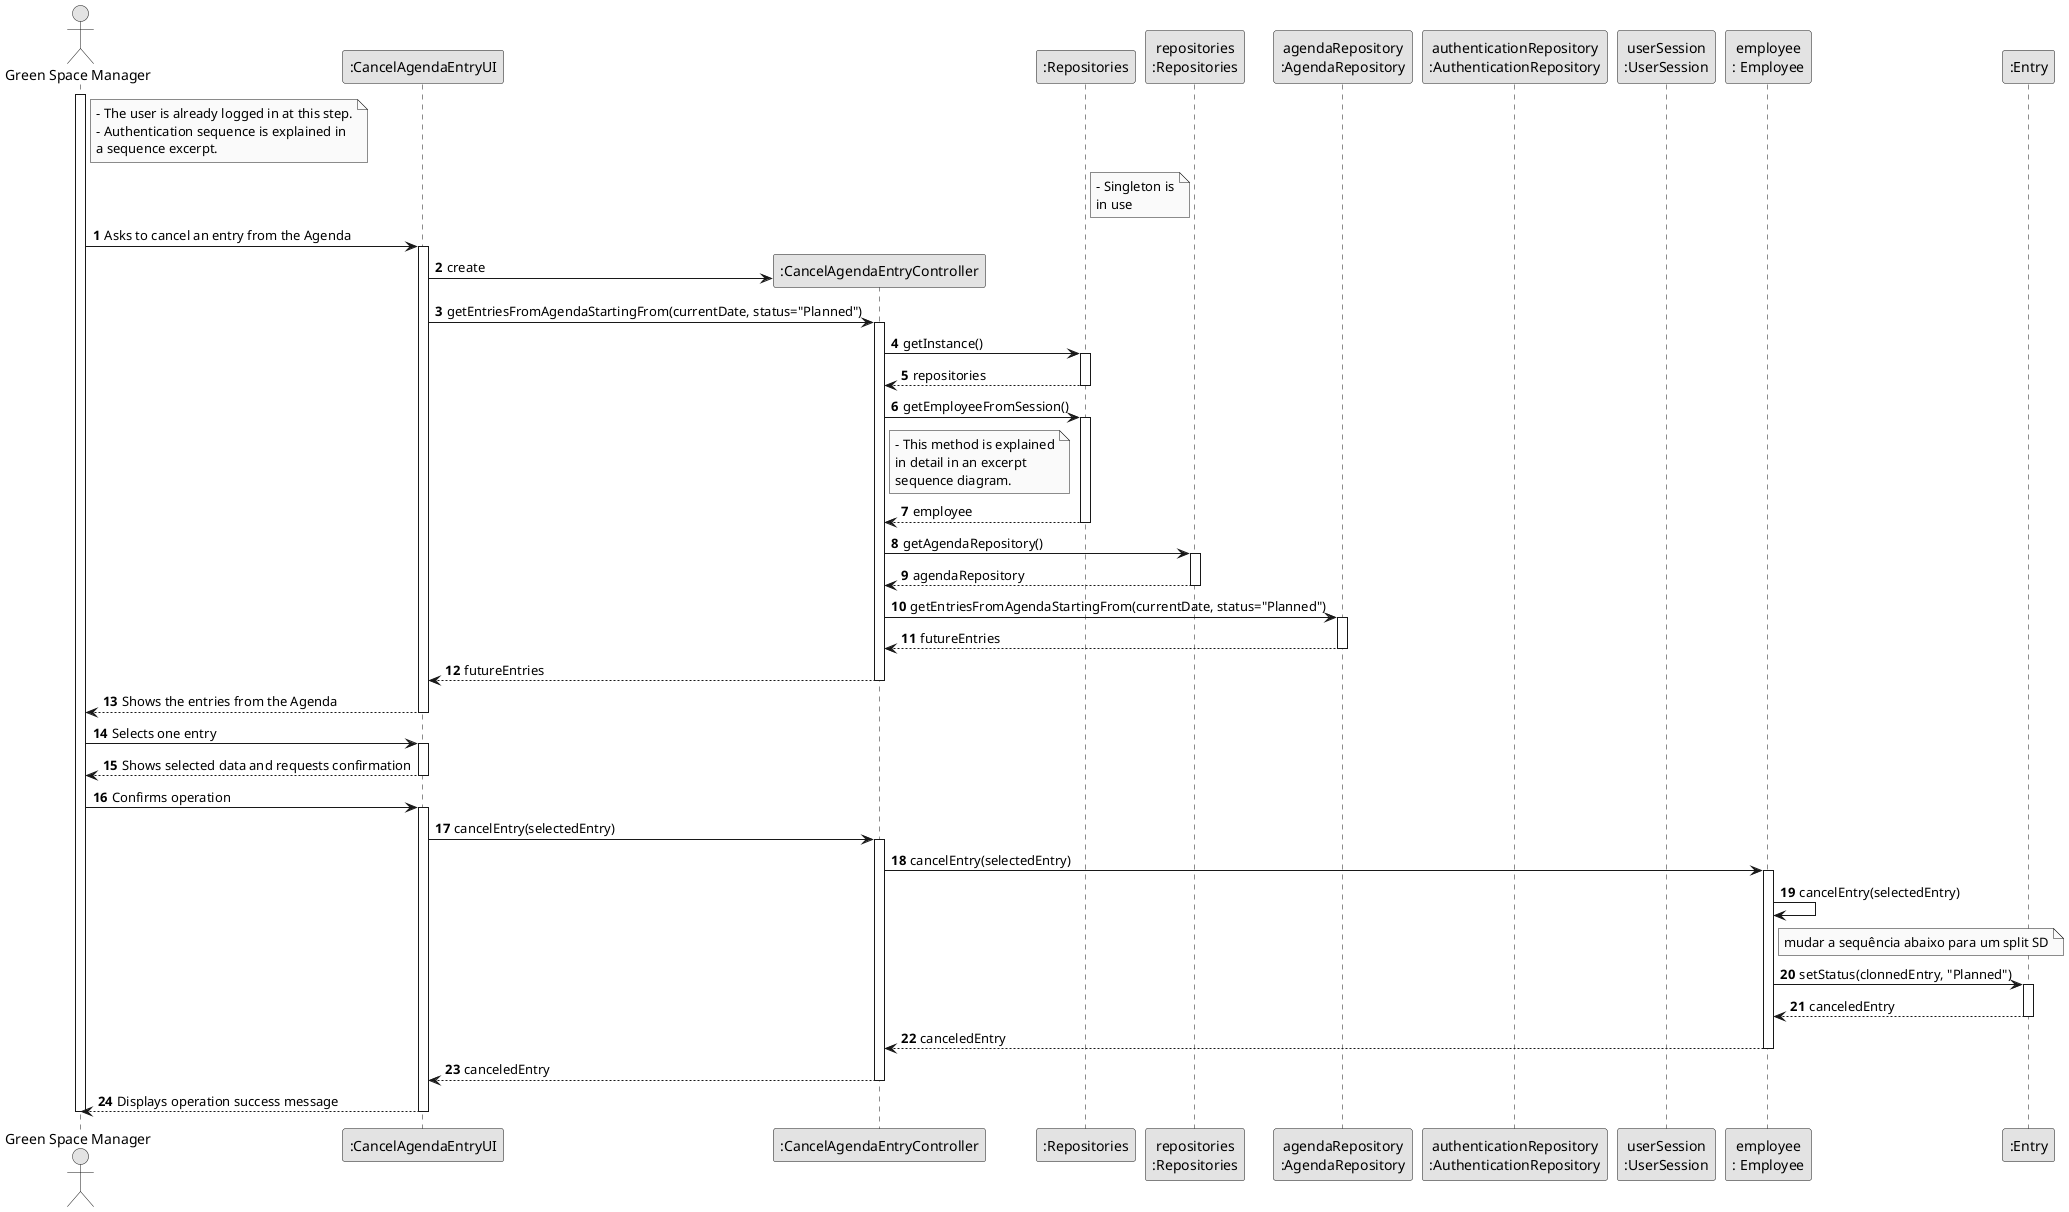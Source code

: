 @startuml
skinparam monochrome true
skinparam packageStyle rectangle
skinparam shadowing false

autonumber

'hide footbox
actor "Green Space Manager" as GSM
participant ":CancelAgendaEntryUI" as UI
participant ":CancelAgendaEntryController" as controller
participant ":Repositories" as singleton
participant "repositories\n:Repositories" as rep
participant "agendaRepository\n:AgendaRepository" as agendaRepository
participant "authenticationRepository\n:AuthenticationRepository" as AUTH_REPO
participant "userSession\n:UserSession" as USR_SESSION
participant "employee\n: Employee" as MGR
participant ":Entry" as entry


note right of GSM
    - The user is already logged in at this step.
    - Authentication sequence is explained in
    a sequence excerpt.
end note

note right of singleton
    - Singleton is
    in use
end note

activate GSM

        GSM -> UI :Asks to cancel an entry from the Agenda

        activate UI

            UI -> controller** : create

            UI -> controller : getEntriesFromAgendaStartingFrom(currentDate, status="Planned")
            activate controller

                controller -> singleton : getInstance()
                activate singleton

                    singleton --> controller: repositories
                deactivate singleton

                controller -> singleton : getEmployeeFromSession()

                note right of controller
                    - This method is explained
                    in detail in an excerpt
                    sequence diagram.
                end note

                activate singleton

                singleton --> controller : employee

                deactivate singleton

                controller -> rep : getAgendaRepository()
                activate rep

                    rep --> controller: agendaRepository
                deactivate rep

                controller -> agendaRepository : getEntriesFromAgendaStartingFrom(currentDate, status="Planned")
                activate agendaRepository

                    agendaRepository --> controller : futureEntries

                deactivate agendaRepository


                controller --> UI : futureEntries
            deactivate controller

            UI --> GSM : Shows the entries from the Agenda


        deactivate UI

        GSM -> UI :Selects one entry

            activate UI

                UI --> GSM: Shows selected data and requests confirmation

            deactivate UI

        GSM -> UI : Confirms operation

            activate UI


            UI -> controller : cancelEntry(selectedEntry)

                activate controller

                controller -> MGR : cancelEntry(selectedEntry)

                    activate MGR


                        MGR -> MGR : cancelEntry(selectedEntry)

                        note right MGR
                        mudar a sequência abaixo para um split SD
                        end note

                        MGR -> entry :setStatus(clonnedEntry, "Planned")

                        activate entry

                            entry --> MGR : canceledEntry

                        deactivate entry

                        MGR --> controller : canceledEntry

                    deactivate MGR

                        controller --> UI : canceledEntry

                deactivate controller

                UI --> GSM :Displays operation success message

            deactivate UI

deactivate GSM

@enduml
